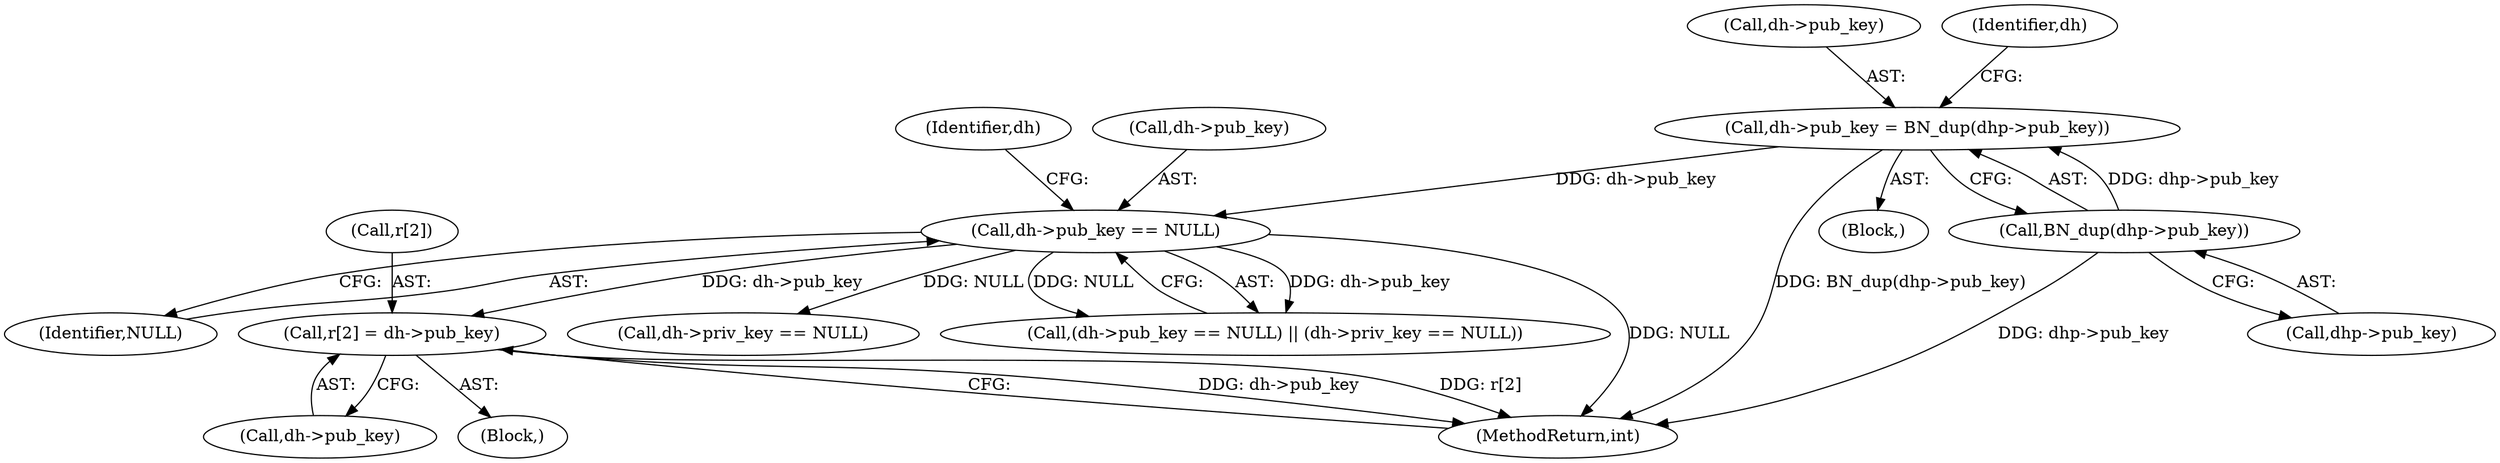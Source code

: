 digraph "0_openssl_c5b831f21d0d29d1e517d139d9d101763f60c9a2_1@array" {
"1000463" [label="(Call,r[2] = dh->pub_key)"];
"1000434" [label="(Call,dh->pub_key == NULL)"];
"1000416" [label="(Call,dh->pub_key = BN_dup(dhp->pub_key))"];
"1000420" [label="(Call,BN_dup(dhp->pub_key))"];
"1000434" [label="(Call,dh->pub_key == NULL)"];
"1000441" [label="(Identifier,dh)"];
"1000416" [label="(Call,dh->pub_key = BN_dup(dhp->pub_key))"];
"1000439" [label="(Call,dh->priv_key == NULL)"];
"1000463" [label="(Call,r[2] = dh->pub_key)"];
"1000438" [label="(Identifier,NULL)"];
"1000420" [label="(Call,BN_dup(dhp->pub_key))"];
"1000467" [label="(Call,dh->pub_key)"];
"1000417" [label="(Call,dh->pub_key)"];
"1000421" [label="(Call,dhp->pub_key)"];
"1000464" [label="(Call,r[2])"];
"1000433" [label="(Call,(dh->pub_key == NULL) || (dh->priv_key == NULL))"];
"1000415" [label="(Block,)"];
"1000470" [label="(MethodReturn,int)"];
"1000102" [label="(Block,)"];
"1000435" [label="(Call,dh->pub_key)"];
"1000426" [label="(Identifier,dh)"];
"1000463" -> "1000102"  [label="AST: "];
"1000463" -> "1000467"  [label="CFG: "];
"1000464" -> "1000463"  [label="AST: "];
"1000467" -> "1000463"  [label="AST: "];
"1000470" -> "1000463"  [label="CFG: "];
"1000463" -> "1000470"  [label="DDG: dh->pub_key"];
"1000463" -> "1000470"  [label="DDG: r[2]"];
"1000434" -> "1000463"  [label="DDG: dh->pub_key"];
"1000434" -> "1000433"  [label="AST: "];
"1000434" -> "1000438"  [label="CFG: "];
"1000435" -> "1000434"  [label="AST: "];
"1000438" -> "1000434"  [label="AST: "];
"1000441" -> "1000434"  [label="CFG: "];
"1000433" -> "1000434"  [label="CFG: "];
"1000434" -> "1000470"  [label="DDG: NULL"];
"1000434" -> "1000433"  [label="DDG: dh->pub_key"];
"1000434" -> "1000433"  [label="DDG: NULL"];
"1000416" -> "1000434"  [label="DDG: dh->pub_key"];
"1000434" -> "1000439"  [label="DDG: NULL"];
"1000416" -> "1000415"  [label="AST: "];
"1000416" -> "1000420"  [label="CFG: "];
"1000417" -> "1000416"  [label="AST: "];
"1000420" -> "1000416"  [label="AST: "];
"1000426" -> "1000416"  [label="CFG: "];
"1000416" -> "1000470"  [label="DDG: BN_dup(dhp->pub_key)"];
"1000420" -> "1000416"  [label="DDG: dhp->pub_key"];
"1000420" -> "1000421"  [label="CFG: "];
"1000421" -> "1000420"  [label="AST: "];
"1000420" -> "1000470"  [label="DDG: dhp->pub_key"];
}
